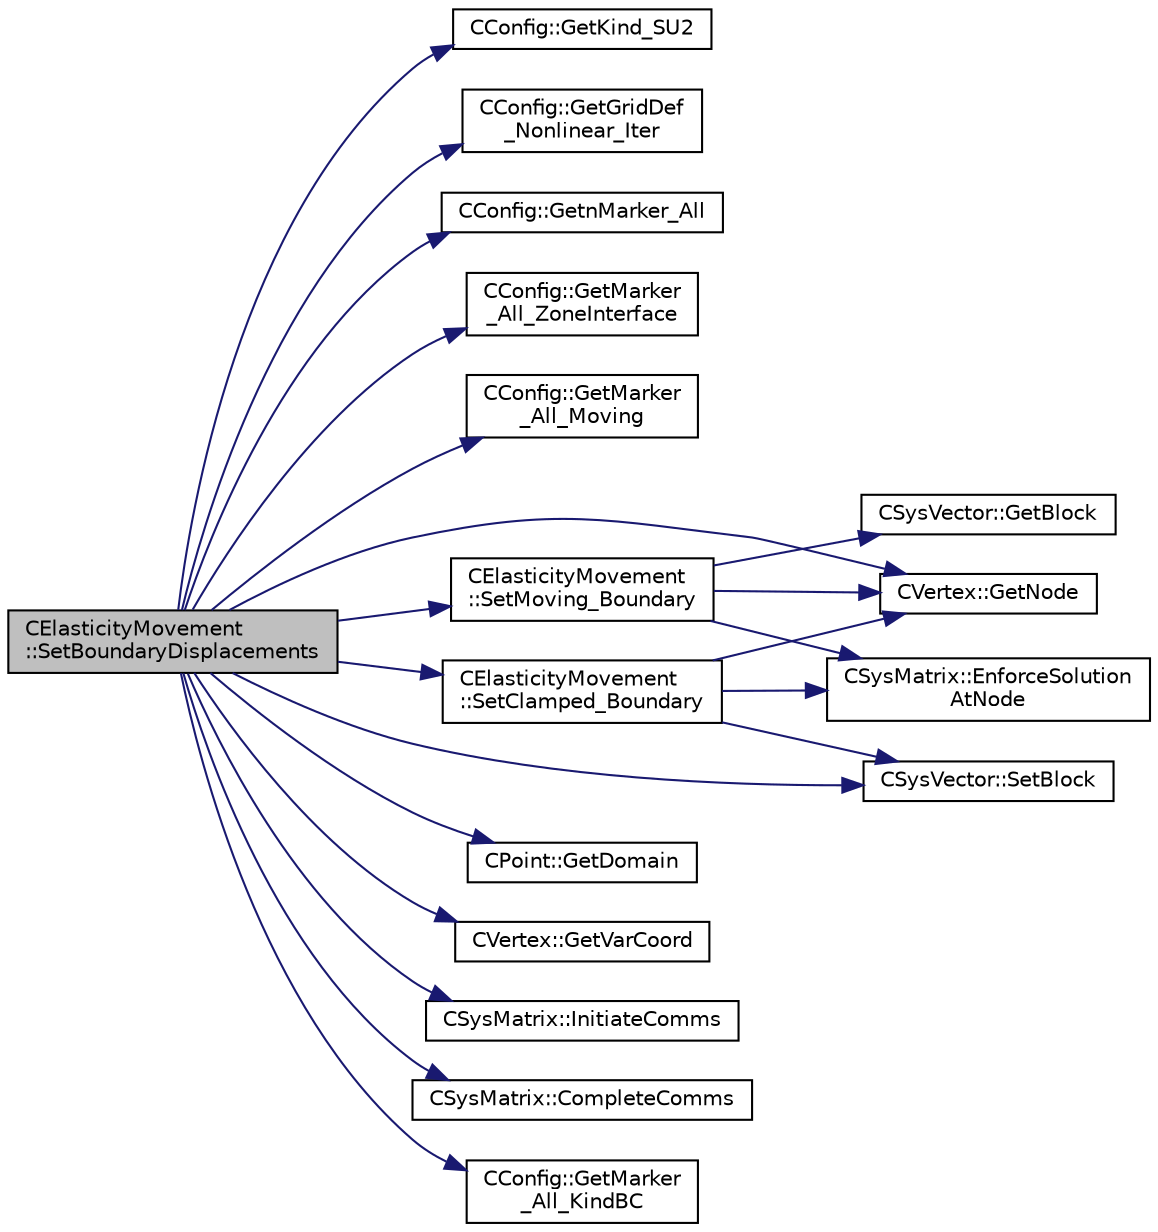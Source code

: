 digraph "CElasticityMovement::SetBoundaryDisplacements"
{
  edge [fontname="Helvetica",fontsize="10",labelfontname="Helvetica",labelfontsize="10"];
  node [fontname="Helvetica",fontsize="10",shape=record];
  rankdir="LR";
  Node63 [label="CElasticityMovement\l::SetBoundaryDisplacements",height=0.2,width=0.4,color="black", fillcolor="grey75", style="filled", fontcolor="black"];
  Node63 -> Node64 [color="midnightblue",fontsize="10",style="solid",fontname="Helvetica"];
  Node64 [label="CConfig::GetKind_SU2",height=0.2,width=0.4,color="black", fillcolor="white", style="filled",URL="$class_c_config.html#a47df59fbfd882e2fa8fc71691292659b",tooltip="Get the kind of SU2 software component. "];
  Node63 -> Node65 [color="midnightblue",fontsize="10",style="solid",fontname="Helvetica"];
  Node65 [label="CConfig::GetGridDef\l_Nonlinear_Iter",height=0.2,width=0.4,color="black", fillcolor="white", style="filled",URL="$class_c_config.html#ad239b07a30800d535a97219e59a5b410",tooltip="Get the number of nonlinear increments for mesh deformation. "];
  Node63 -> Node66 [color="midnightblue",fontsize="10",style="solid",fontname="Helvetica"];
  Node66 [label="CConfig::GetnMarker_All",height=0.2,width=0.4,color="black", fillcolor="white", style="filled",URL="$class_c_config.html#a300c4884edfc0c2acf395036439004f4",tooltip="Get the total number of boundary markers including send/receive domains. "];
  Node63 -> Node67 [color="midnightblue",fontsize="10",style="solid",fontname="Helvetica"];
  Node67 [label="CConfig::GetMarker\l_All_ZoneInterface",height=0.2,width=0.4,color="black", fillcolor="white", style="filled",URL="$class_c_config.html#ad7e1b2f0ee9749cc62c5394ae761ae0e",tooltip="Get the FSI interface information for a marker val_marker. "];
  Node63 -> Node68 [color="midnightblue",fontsize="10",style="solid",fontname="Helvetica"];
  Node68 [label="CConfig::GetMarker\l_All_Moving",height=0.2,width=0.4,color="black", fillcolor="white", style="filled",URL="$class_c_config.html#af9ca2570009f45c1504444027f70a1ad",tooltip="Get the motion information for a marker val_marker. "];
  Node63 -> Node69 [color="midnightblue",fontsize="10",style="solid",fontname="Helvetica"];
  Node69 [label="CVertex::GetNode",height=0.2,width=0.4,color="black", fillcolor="white", style="filled",URL="$class_c_vertex.html#a95c513bf927464157ed96b6c79779a1f",tooltip="Get the node of the vertex. "];
  Node63 -> Node70 [color="midnightblue",fontsize="10",style="solid",fontname="Helvetica"];
  Node70 [label="CPoint::GetDomain",height=0.2,width=0.4,color="black", fillcolor="white", style="filled",URL="$class_c_point.html#a1d7e22a60d4cfef356af1cba2bab3e55",tooltip="For parallel computation, its indicates if a point must be computed or not. "];
  Node63 -> Node71 [color="midnightblue",fontsize="10",style="solid",fontname="Helvetica"];
  Node71 [label="CVertex::GetVarCoord",height=0.2,width=0.4,color="black", fillcolor="white", style="filled",URL="$class_c_vertex.html#a060e712c827ad967dc5074539ca84d39",tooltip="Get the value of the coordinate variation due to a surface modification. "];
  Node63 -> Node72 [color="midnightblue",fontsize="10",style="solid",fontname="Helvetica"];
  Node72 [label="CSysVector::SetBlock",height=0.2,width=0.4,color="black", fillcolor="white", style="filled",URL="$class_c_sys_vector.html#aabb2532adebacdb80feb7ee23c62b076",tooltip="Set val_residual to the residual. "];
  Node63 -> Node73 [color="midnightblue",fontsize="10",style="solid",fontname="Helvetica"];
  Node73 [label="CSysMatrix::InitiateComms",height=0.2,width=0.4,color="black", fillcolor="white", style="filled",URL="$class_c_sys_matrix.html#aadd2cefab1eb2049ad6af5a895d3ec17",tooltip="Routine to load a vector quantity into the data structures for MPI point-to-point communication and t..."];
  Node63 -> Node74 [color="midnightblue",fontsize="10",style="solid",fontname="Helvetica"];
  Node74 [label="CSysMatrix::CompleteComms",height=0.2,width=0.4,color="black", fillcolor="white", style="filled",URL="$class_c_sys_matrix.html#a0d93fb3211183a67dff584635e9d8547",tooltip="Routine to complete the set of non-blocking communications launched by InitiateComms() and unpacking ..."];
  Node63 -> Node75 [color="midnightblue",fontsize="10",style="solid",fontname="Helvetica"];
  Node75 [label="CElasticityMovement\l::SetMoving_Boundary",height=0.2,width=0.4,color="black", fillcolor="white", style="filled",URL="$class_c_elasticity_movement.html#a4255d6d2ae59b824e71864dadfdc8be3",tooltip="Set the boundary displacements to the imposed external value. "];
  Node75 -> Node69 [color="midnightblue",fontsize="10",style="solid",fontname="Helvetica"];
  Node75 -> Node76 [color="midnightblue",fontsize="10",style="solid",fontname="Helvetica"];
  Node76 [label="CSysMatrix::EnforceSolution\lAtNode",height=0.2,width=0.4,color="black", fillcolor="white", style="filled",URL="$class_c_sys_matrix.html#a8254d6d6a57f73768df21f031a63ffce",tooltip="Modifies this matrix (A) and a rhs vector (b) such that (A^-1 * b)_i = x_i. "];
  Node75 -> Node77 [color="midnightblue",fontsize="10",style="solid",fontname="Helvetica"];
  Node77 [label="CSysVector::GetBlock",height=0.2,width=0.4,color="black", fillcolor="white", style="filled",URL="$class_c_sys_vector.html#a0f53b910eb47537bbedcade1fa4b7e5e",tooltip="Get the value of the residual. "];
  Node63 -> Node78 [color="midnightblue",fontsize="10",style="solid",fontname="Helvetica"];
  Node78 [label="CConfig::GetMarker\l_All_KindBC",height=0.2,width=0.4,color="black", fillcolor="white", style="filled",URL="$class_c_config.html#a57d43acc1457d2d27095ce006218862e",tooltip="Get the kind of boundary for each marker. "];
  Node63 -> Node79 [color="midnightblue",fontsize="10",style="solid",fontname="Helvetica"];
  Node79 [label="CElasticityMovement\l::SetClamped_Boundary",height=0.2,width=0.4,color="black", fillcolor="white", style="filled",URL="$class_c_elasticity_movement.html#ac938fc2e77ca608b1b7e8b4104398f39",tooltip="Set the boundary displacements to 0. "];
  Node79 -> Node69 [color="midnightblue",fontsize="10",style="solid",fontname="Helvetica"];
  Node79 -> Node72 [color="midnightblue",fontsize="10",style="solid",fontname="Helvetica"];
  Node79 -> Node76 [color="midnightblue",fontsize="10",style="solid",fontname="Helvetica"];
}
